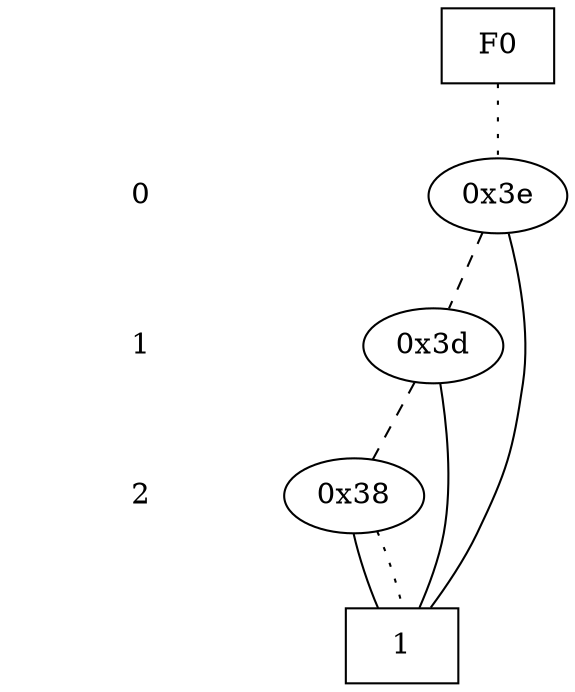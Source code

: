 digraph "DD" {
size = "7.5,10"
center = true;
edge [dir = none];
{ node [shape = plaintext];
  edge [style = invis];
  "CONST NODES" [style = invis];
" 0 " -> " 1 " -> " 2 " -> "CONST NODES"; 
}
{ rank = same; node [shape = box]; edge [style = invis];
"F0"; }
{ rank = same; " 0 ";
"0x3e";
}
{ rank = same; " 1 ";
"0x3d";
}
{ rank = same; " 2 ";
"0x38";
}
{ rank = same; "CONST NODES";
{ node [shape = box]; "0x32";
}
}
"F0" -> "0x3e" [style = dotted];
"0x3e" -> "0x32";
"0x3e" -> "0x3d" [style = dashed];
"0x3d" -> "0x32";
"0x3d" -> "0x38" [style = dashed];
"0x38" -> "0x32";
"0x38" -> "0x32" [style = dotted];
"0x32" [label = "1"];
}
